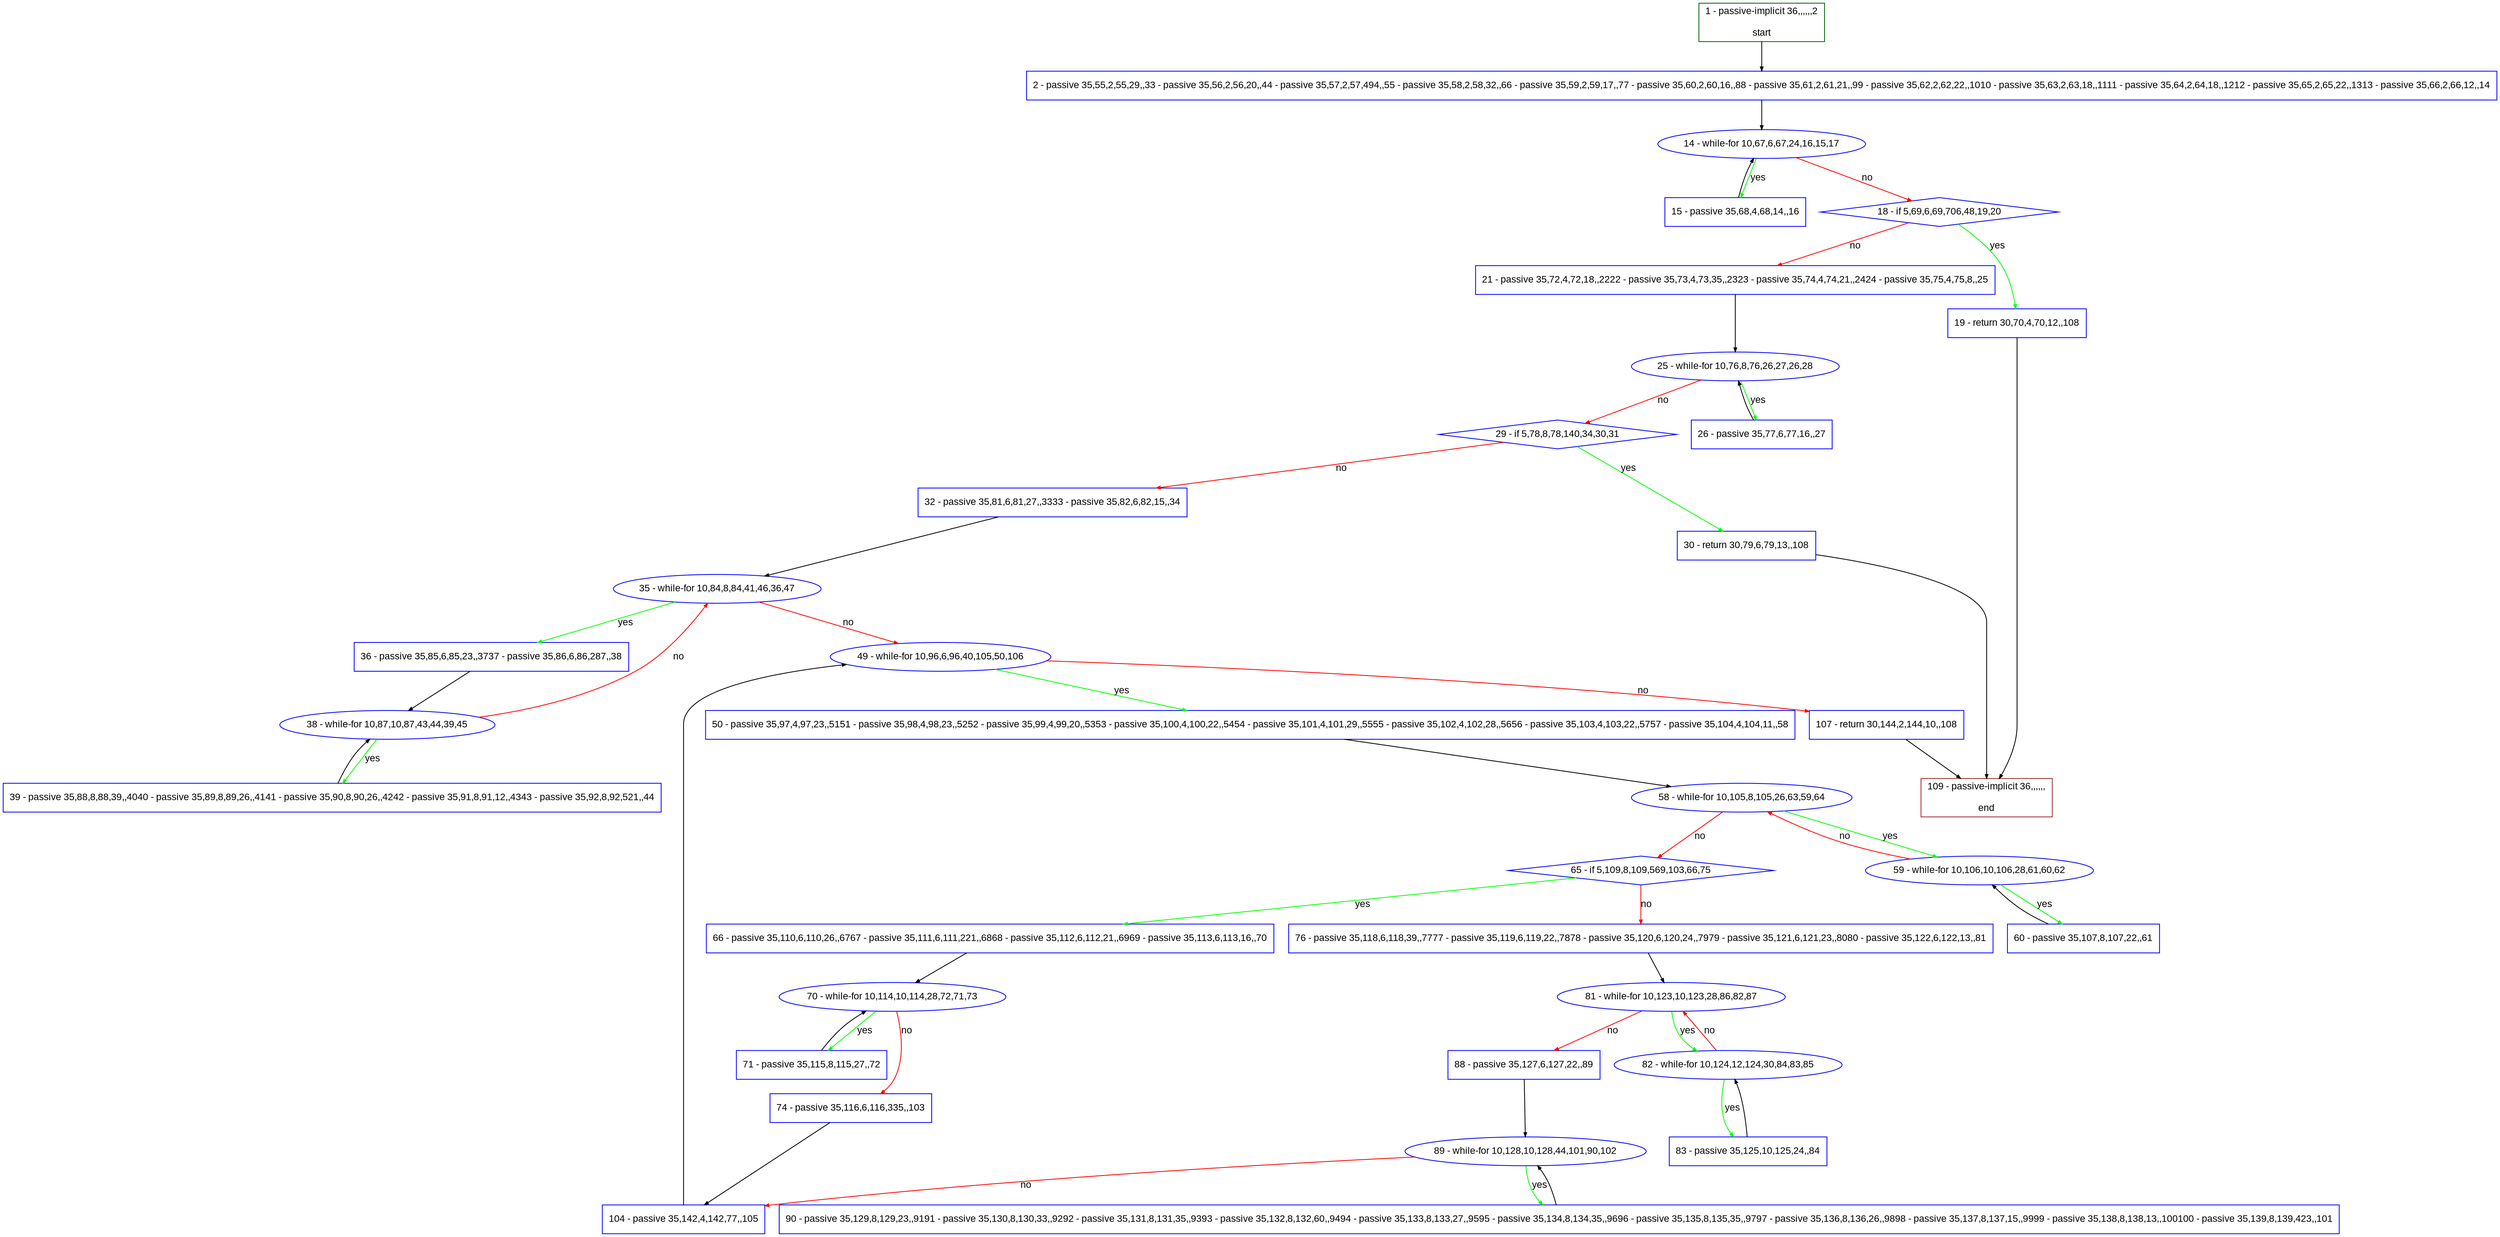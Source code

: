 digraph "" {
  graph [pack="true", label="", fontsize="12", packmode="clust", fontname="Arial", fillcolor="#FFFFCC", bgcolor="white", style="rounded,filled", compound="true"];
  node [node_initialized="no", label="", color="grey", fontsize="12", fillcolor="white", fontname="Arial", style="filled", shape="rectangle", compound="true", fixedsize="false"];
  edge [fontcolor="black", arrowhead="normal", arrowtail="none", arrowsize="0.5", ltail="", label="", color="black", fontsize="12", lhead="", fontname="Arial", dir="forward", compound="true"];
  __N1 [label="2 - passive 35,55,2,55,29,,33 - passive 35,56,2,56,20,,44 - passive 35,57,2,57,494,,55 - passive 35,58,2,58,32,,66 - passive 35,59,2,59,17,,77 - passive 35,60,2,60,16,,88 - passive 35,61,2,61,21,,99 - passive 35,62,2,62,22,,1010 - passive 35,63,2,63,18,,1111 - passive 35,64,2,64,18,,1212 - passive 35,65,2,65,22,,1313 - passive 35,66,2,66,12,,14", color="#0000ff", fillcolor="#ffffff", style="filled", shape="box"];
  __N2 [label="1 - passive-implicit 36,,,,,,2\n\nstart", color="#006400", fillcolor="#ffffff", style="filled", shape="box"];
  __N3 [label="14 - while-for 10,67,6,67,24,16,15,17", color="#0000ff", fillcolor="#ffffff", style="filled", shape="oval"];
  __N4 [label="15 - passive 35,68,4,68,14,,16", color="#0000ff", fillcolor="#ffffff", style="filled", shape="box"];
  __N5 [label="18 - if 5,69,6,69,706,48,19,20", color="#0000ff", fillcolor="#ffffff", style="filled", shape="diamond"];
  __N6 [label="19 - return 30,70,4,70,12,,108", color="#0000ff", fillcolor="#ffffff", style="filled", shape="box"];
  __N7 [label="21 - passive 35,72,4,72,18,,2222 - passive 35,73,4,73,35,,2323 - passive 35,74,4,74,21,,2424 - passive 35,75,4,75,8,,25", color="#0000ff", fillcolor="#ffffff", style="filled", shape="box"];
  __N8 [label="109 - passive-implicit 36,,,,,,\n\nend", color="#a52a2a", fillcolor="#ffffff", style="filled", shape="box"];
  __N9 [label="25 - while-for 10,76,8,76,26,27,26,28", color="#0000ff", fillcolor="#ffffff", style="filled", shape="oval"];
  __N10 [label="26 - passive 35,77,6,77,16,,27", color="#0000ff", fillcolor="#ffffff", style="filled", shape="box"];
  __N11 [label="29 - if 5,78,8,78,140,34,30,31", color="#0000ff", fillcolor="#ffffff", style="filled", shape="diamond"];
  __N12 [label="30 - return 30,79,6,79,13,,108", color="#0000ff", fillcolor="#ffffff", style="filled", shape="box"];
  __N13 [label="32 - passive 35,81,6,81,27,,3333 - passive 35,82,6,82,15,,34", color="#0000ff", fillcolor="#ffffff", style="filled", shape="box"];
  __N14 [label="35 - while-for 10,84,8,84,41,46,36,47", color="#0000ff", fillcolor="#ffffff", style="filled", shape="oval"];
  __N15 [label="36 - passive 35,85,6,85,23,,3737 - passive 35,86,6,86,287,,38", color="#0000ff", fillcolor="#ffffff", style="filled", shape="box"];
  __N16 [label="49 - while-for 10,96,6,96,40,105,50,106", color="#0000ff", fillcolor="#ffffff", style="filled", shape="oval"];
  __N17 [label="38 - while-for 10,87,10,87,43,44,39,45", color="#0000ff", fillcolor="#ffffff", style="filled", shape="oval"];
  __N18 [label="39 - passive 35,88,8,88,39,,4040 - passive 35,89,8,89,26,,4141 - passive 35,90,8,90,26,,4242 - passive 35,91,8,91,12,,4343 - passive 35,92,8,92,521,,44", color="#0000ff", fillcolor="#ffffff", style="filled", shape="box"];
  __N19 [label="50 - passive 35,97,4,97,23,,5151 - passive 35,98,4,98,23,,5252 - passive 35,99,4,99,20,,5353 - passive 35,100,4,100,22,,5454 - passive 35,101,4,101,29,,5555 - passive 35,102,4,102,28,,5656 - passive 35,103,4,103,22,,5757 - passive 35,104,4,104,11,,58", color="#0000ff", fillcolor="#ffffff", style="filled", shape="box"];
  __N20 [label="107 - return 30,144,2,144,10,,108", color="#0000ff", fillcolor="#ffffff", style="filled", shape="box"];
  __N21 [label="58 - while-for 10,105,8,105,26,63,59,64", color="#0000ff", fillcolor="#ffffff", style="filled", shape="oval"];
  __N22 [label="59 - while-for 10,106,10,106,28,61,60,62", color="#0000ff", fillcolor="#ffffff", style="filled", shape="oval"];
  __N23 [label="65 - if 5,109,8,109,569,103,66,75", color="#0000ff", fillcolor="#ffffff", style="filled", shape="diamond"];
  __N24 [label="60 - passive 35,107,8,107,22,,61", color="#0000ff", fillcolor="#ffffff", style="filled", shape="box"];
  __N25 [label="66 - passive 35,110,6,110,26,,6767 - passive 35,111,6,111,221,,6868 - passive 35,112,6,112,21,,6969 - passive 35,113,6,113,16,,70", color="#0000ff", fillcolor="#ffffff", style="filled", shape="box"];
  __N26 [label="76 - passive 35,118,6,118,39,,7777 - passive 35,119,6,119,22,,7878 - passive 35,120,6,120,24,,7979 - passive 35,121,6,121,23,,8080 - passive 35,122,6,122,13,,81", color="#0000ff", fillcolor="#ffffff", style="filled", shape="box"];
  __N27 [label="70 - while-for 10,114,10,114,28,72,71,73", color="#0000ff", fillcolor="#ffffff", style="filled", shape="oval"];
  __N28 [label="71 - passive 35,115,8,115,27,,72", color="#0000ff", fillcolor="#ffffff", style="filled", shape="box"];
  __N29 [label="74 - passive 35,116,6,116,335,,103", color="#0000ff", fillcolor="#ffffff", style="filled", shape="box"];
  __N30 [label="104 - passive 35,142,4,142,77,,105", color="#0000ff", fillcolor="#ffffff", style="filled", shape="box"];
  __N31 [label="81 - while-for 10,123,10,123,28,86,82,87", color="#0000ff", fillcolor="#ffffff", style="filled", shape="oval"];
  __N32 [label="82 - while-for 10,124,12,124,30,84,83,85", color="#0000ff", fillcolor="#ffffff", style="filled", shape="oval"];
  __N33 [label="88 - passive 35,127,6,127,22,,89", color="#0000ff", fillcolor="#ffffff", style="filled", shape="box"];
  __N34 [label="83 - passive 35,125,10,125,24,,84", color="#0000ff", fillcolor="#ffffff", style="filled", shape="box"];
  __N35 [label="89 - while-for 10,128,10,128,44,101,90,102", color="#0000ff", fillcolor="#ffffff", style="filled", shape="oval"];
  __N36 [label="90 - passive 35,129,8,129,23,,9191 - passive 35,130,8,130,33,,9292 - passive 35,131,8,131,35,,9393 - passive 35,132,8,132,60,,9494 - passive 35,133,8,133,27,,9595 - passive 35,134,8,134,35,,9696 - passive 35,135,8,135,35,,9797 - passive 35,136,8,136,26,,9898 - passive 35,137,8,137,15,,9999 - passive 35,138,8,138,13,,100100 - passive 35,139,8,139,423,,101", color="#0000ff", fillcolor="#ffffff", style="filled", shape="box"];
  __N2 -> __N1 [arrowhead="normal", arrowtail="none", color="#000000", label="", dir="forward"];
  __N1 -> __N3 [arrowhead="normal", arrowtail="none", color="#000000", label="", dir="forward"];
  __N3 -> __N4 [arrowhead="normal", arrowtail="none", color="#00ff00", label="yes", dir="forward"];
  __N4 -> __N3 [arrowhead="normal", arrowtail="none", color="#000000", label="", dir="forward"];
  __N3 -> __N5 [arrowhead="normal", arrowtail="none", color="#ff0000", label="no", dir="forward"];
  __N5 -> __N6 [arrowhead="normal", arrowtail="none", color="#00ff00", label="yes", dir="forward"];
  __N5 -> __N7 [arrowhead="normal", arrowtail="none", color="#ff0000", label="no", dir="forward"];
  __N6 -> __N8 [arrowhead="normal", arrowtail="none", color="#000000", label="", dir="forward"];
  __N7 -> __N9 [arrowhead="normal", arrowtail="none", color="#000000", label="", dir="forward"];
  __N9 -> __N10 [arrowhead="normal", arrowtail="none", color="#00ff00", label="yes", dir="forward"];
  __N10 -> __N9 [arrowhead="normal", arrowtail="none", color="#000000", label="", dir="forward"];
  __N9 -> __N11 [arrowhead="normal", arrowtail="none", color="#ff0000", label="no", dir="forward"];
  __N11 -> __N12 [arrowhead="normal", arrowtail="none", color="#00ff00", label="yes", dir="forward"];
  __N11 -> __N13 [arrowhead="normal", arrowtail="none", color="#ff0000", label="no", dir="forward"];
  __N12 -> __N8 [arrowhead="normal", arrowtail="none", color="#000000", label="", dir="forward"];
  __N13 -> __N14 [arrowhead="normal", arrowtail="none", color="#000000", label="", dir="forward"];
  __N14 -> __N15 [arrowhead="normal", arrowtail="none", color="#00ff00", label="yes", dir="forward"];
  __N14 -> __N16 [arrowhead="normal", arrowtail="none", color="#ff0000", label="no", dir="forward"];
  __N15 -> __N17 [arrowhead="normal", arrowtail="none", color="#000000", label="", dir="forward"];
  __N17 -> __N14 [arrowhead="normal", arrowtail="none", color="#ff0000", label="no", dir="forward"];
  __N17 -> __N18 [arrowhead="normal", arrowtail="none", color="#00ff00", label="yes", dir="forward"];
  __N18 -> __N17 [arrowhead="normal", arrowtail="none", color="#000000", label="", dir="forward"];
  __N16 -> __N19 [arrowhead="normal", arrowtail="none", color="#00ff00", label="yes", dir="forward"];
  __N16 -> __N20 [arrowhead="normal", arrowtail="none", color="#ff0000", label="no", dir="forward"];
  __N19 -> __N21 [arrowhead="normal", arrowtail="none", color="#000000", label="", dir="forward"];
  __N21 -> __N22 [arrowhead="normal", arrowtail="none", color="#00ff00", label="yes", dir="forward"];
  __N22 -> __N21 [arrowhead="normal", arrowtail="none", color="#ff0000", label="no", dir="forward"];
  __N21 -> __N23 [arrowhead="normal", arrowtail="none", color="#ff0000", label="no", dir="forward"];
  __N22 -> __N24 [arrowhead="normal", arrowtail="none", color="#00ff00", label="yes", dir="forward"];
  __N24 -> __N22 [arrowhead="normal", arrowtail="none", color="#000000", label="", dir="forward"];
  __N23 -> __N25 [arrowhead="normal", arrowtail="none", color="#00ff00", label="yes", dir="forward"];
  __N23 -> __N26 [arrowhead="normal", arrowtail="none", color="#ff0000", label="no", dir="forward"];
  __N25 -> __N27 [arrowhead="normal", arrowtail="none", color="#000000", label="", dir="forward"];
  __N27 -> __N28 [arrowhead="normal", arrowtail="none", color="#00ff00", label="yes", dir="forward"];
  __N28 -> __N27 [arrowhead="normal", arrowtail="none", color="#000000", label="", dir="forward"];
  __N27 -> __N29 [arrowhead="normal", arrowtail="none", color="#ff0000", label="no", dir="forward"];
  __N29 -> __N30 [arrowhead="normal", arrowtail="none", color="#000000", label="", dir="forward"];
  __N26 -> __N31 [arrowhead="normal", arrowtail="none", color="#000000", label="", dir="forward"];
  __N31 -> __N32 [arrowhead="normal", arrowtail="none", color="#00ff00", label="yes", dir="forward"];
  __N32 -> __N31 [arrowhead="normal", arrowtail="none", color="#ff0000", label="no", dir="forward"];
  __N31 -> __N33 [arrowhead="normal", arrowtail="none", color="#ff0000", label="no", dir="forward"];
  __N32 -> __N34 [arrowhead="normal", arrowtail="none", color="#00ff00", label="yes", dir="forward"];
  __N34 -> __N32 [arrowhead="normal", arrowtail="none", color="#000000", label="", dir="forward"];
  __N33 -> __N35 [arrowhead="normal", arrowtail="none", color="#000000", label="", dir="forward"];
  __N35 -> __N36 [arrowhead="normal", arrowtail="none", color="#00ff00", label="yes", dir="forward"];
  __N36 -> __N35 [arrowhead="normal", arrowtail="none", color="#000000", label="", dir="forward"];
  __N35 -> __N30 [arrowhead="normal", arrowtail="none", color="#ff0000", label="no", dir="forward"];
  __N30 -> __N16 [arrowhead="normal", arrowtail="none", color="#000000", label="", dir="forward"];
  __N20 -> __N8 [arrowhead="normal", arrowtail="none", color="#000000", label="", dir="forward"];
}

